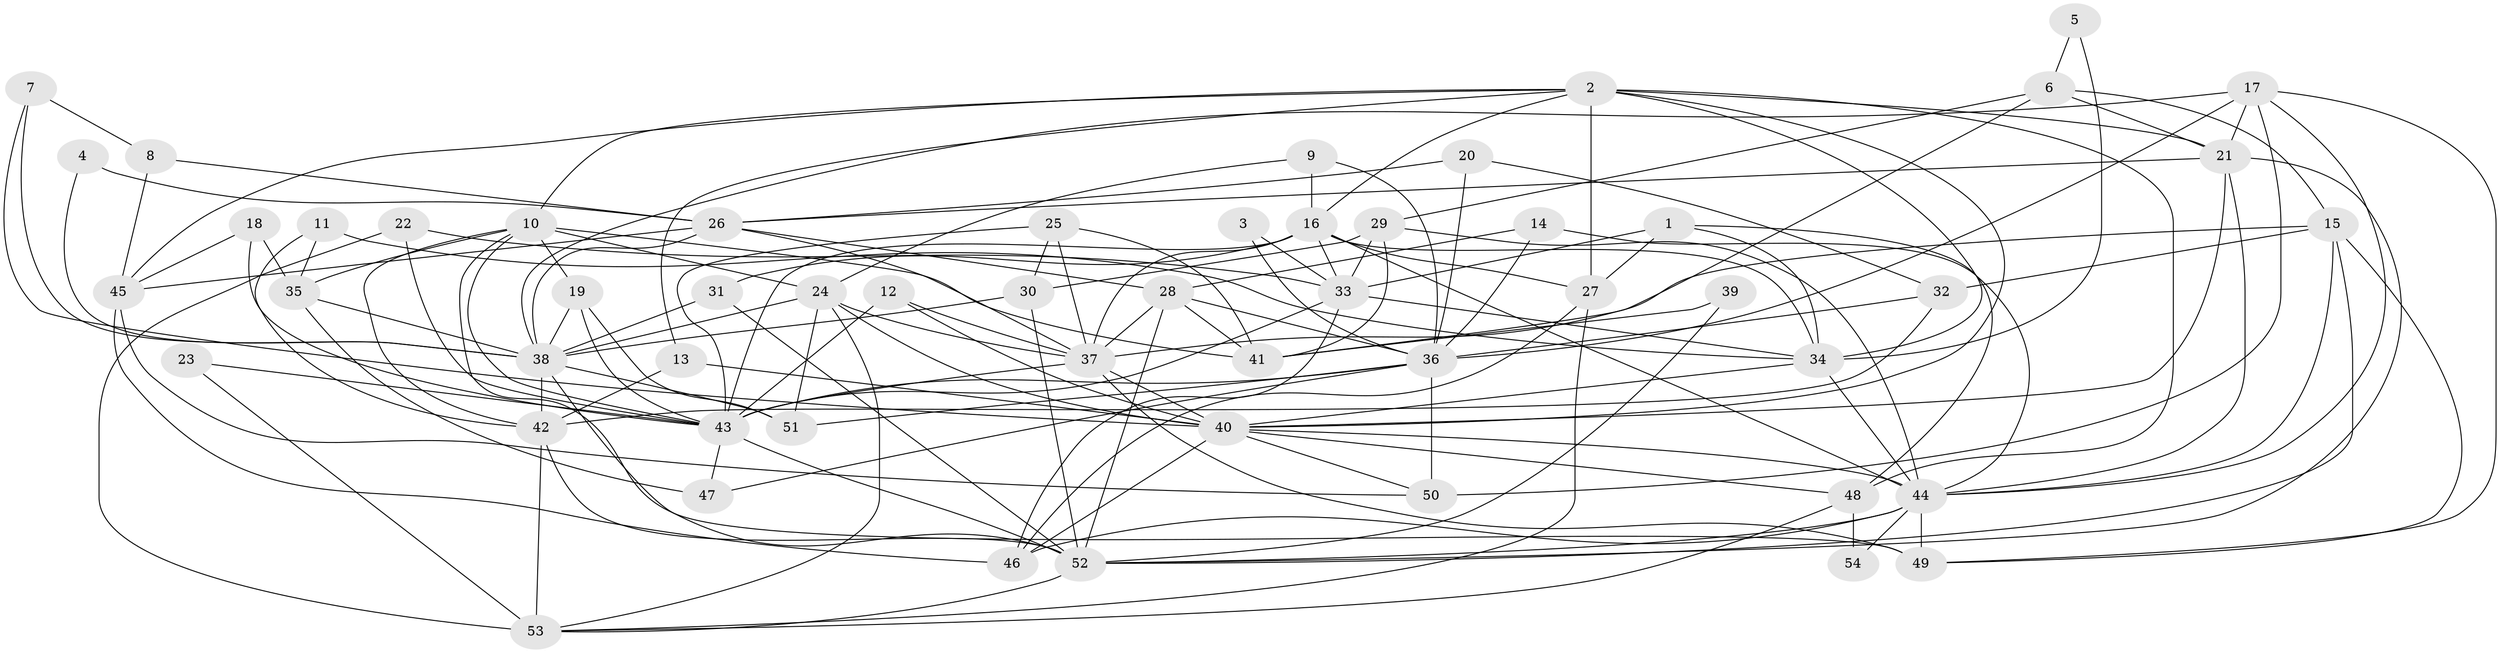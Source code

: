 // original degree distribution, {4: 0.2222222222222222, 5: 0.16666666666666666, 3: 0.28703703703703703, 6: 0.12962962962962962, 2: 0.14814814814814814, 8: 0.018518518518518517, 7: 0.027777777777777776}
// Generated by graph-tools (version 1.1) at 2025/26/03/09/25 03:26:19]
// undirected, 54 vertices, 150 edges
graph export_dot {
graph [start="1"]
  node [color=gray90,style=filled];
  1;
  2;
  3;
  4;
  5;
  6;
  7;
  8;
  9;
  10;
  11;
  12;
  13;
  14;
  15;
  16;
  17;
  18;
  19;
  20;
  21;
  22;
  23;
  24;
  25;
  26;
  27;
  28;
  29;
  30;
  31;
  32;
  33;
  34;
  35;
  36;
  37;
  38;
  39;
  40;
  41;
  42;
  43;
  44;
  45;
  46;
  47;
  48;
  49;
  50;
  51;
  52;
  53;
  54;
  1 -- 27 [weight=1.0];
  1 -- 33 [weight=1.0];
  1 -- 34 [weight=1.0];
  1 -- 48 [weight=1.0];
  2 -- 10 [weight=1.0];
  2 -- 13 [weight=1.0];
  2 -- 16 [weight=1.0];
  2 -- 21 [weight=1.0];
  2 -- 27 [weight=1.0];
  2 -- 34 [weight=1.0];
  2 -- 40 [weight=1.0];
  2 -- 45 [weight=1.0];
  2 -- 48 [weight=1.0];
  3 -- 33 [weight=1.0];
  3 -- 36 [weight=1.0];
  4 -- 26 [weight=1.0];
  4 -- 38 [weight=1.0];
  5 -- 6 [weight=1.0];
  5 -- 34 [weight=1.0];
  6 -- 15 [weight=1.0];
  6 -- 21 [weight=1.0];
  6 -- 29 [weight=1.0];
  6 -- 41 [weight=1.0];
  7 -- 8 [weight=1.0];
  7 -- 38 [weight=1.0];
  7 -- 40 [weight=1.0];
  8 -- 26 [weight=2.0];
  8 -- 45 [weight=1.0];
  9 -- 16 [weight=1.0];
  9 -- 24 [weight=1.0];
  9 -- 36 [weight=1.0];
  10 -- 19 [weight=1.0];
  10 -- 24 [weight=1.0];
  10 -- 35 [weight=1.0];
  10 -- 41 [weight=1.0];
  10 -- 42 [weight=1.0];
  10 -- 43 [weight=1.0];
  10 -- 49 [weight=1.0];
  11 -- 34 [weight=1.0];
  11 -- 35 [weight=1.0];
  11 -- 42 [weight=1.0];
  12 -- 37 [weight=1.0];
  12 -- 40 [weight=1.0];
  12 -- 43 [weight=1.0];
  13 -- 40 [weight=1.0];
  13 -- 42 [weight=1.0];
  14 -- 28 [weight=1.0];
  14 -- 36 [weight=2.0];
  14 -- 44 [weight=1.0];
  15 -- 32 [weight=1.0];
  15 -- 37 [weight=1.0];
  15 -- 44 [weight=1.0];
  15 -- 49 [weight=1.0];
  15 -- 52 [weight=1.0];
  16 -- 27 [weight=1.0];
  16 -- 31 [weight=1.0];
  16 -- 33 [weight=1.0];
  16 -- 34 [weight=1.0];
  16 -- 37 [weight=1.0];
  16 -- 43 [weight=1.0];
  16 -- 44 [weight=1.0];
  17 -- 21 [weight=1.0];
  17 -- 36 [weight=1.0];
  17 -- 38 [weight=1.0];
  17 -- 44 [weight=1.0];
  17 -- 49 [weight=1.0];
  17 -- 50 [weight=1.0];
  18 -- 35 [weight=1.0];
  18 -- 43 [weight=1.0];
  18 -- 45 [weight=1.0];
  19 -- 38 [weight=1.0];
  19 -- 43 [weight=1.0];
  19 -- 51 [weight=1.0];
  20 -- 26 [weight=1.0];
  20 -- 32 [weight=1.0];
  20 -- 36 [weight=1.0];
  21 -- 26 [weight=1.0];
  21 -- 40 [weight=1.0];
  21 -- 44 [weight=1.0];
  21 -- 52 [weight=1.0];
  22 -- 33 [weight=1.0];
  22 -- 43 [weight=1.0];
  22 -- 53 [weight=2.0];
  23 -- 43 [weight=1.0];
  23 -- 53 [weight=1.0];
  24 -- 37 [weight=1.0];
  24 -- 38 [weight=1.0];
  24 -- 40 [weight=1.0];
  24 -- 51 [weight=1.0];
  24 -- 53 [weight=1.0];
  25 -- 30 [weight=1.0];
  25 -- 37 [weight=1.0];
  25 -- 41 [weight=1.0];
  25 -- 43 [weight=1.0];
  26 -- 28 [weight=1.0];
  26 -- 37 [weight=1.0];
  26 -- 38 [weight=1.0];
  26 -- 45 [weight=1.0];
  27 -- 46 [weight=1.0];
  27 -- 53 [weight=1.0];
  28 -- 36 [weight=1.0];
  28 -- 37 [weight=1.0];
  28 -- 41 [weight=1.0];
  28 -- 52 [weight=1.0];
  29 -- 30 [weight=1.0];
  29 -- 33 [weight=1.0];
  29 -- 41 [weight=1.0];
  29 -- 44 [weight=1.0];
  30 -- 38 [weight=1.0];
  30 -- 52 [weight=1.0];
  31 -- 38 [weight=1.0];
  31 -- 52 [weight=1.0];
  32 -- 36 [weight=2.0];
  32 -- 42 [weight=1.0];
  33 -- 34 [weight=1.0];
  33 -- 43 [weight=1.0];
  33 -- 46 [weight=1.0];
  34 -- 40 [weight=1.0];
  34 -- 44 [weight=1.0];
  35 -- 38 [weight=1.0];
  35 -- 47 [weight=2.0];
  36 -- 43 [weight=1.0];
  36 -- 47 [weight=1.0];
  36 -- 50 [weight=2.0];
  36 -- 51 [weight=1.0];
  37 -- 40 [weight=1.0];
  37 -- 43 [weight=1.0];
  37 -- 49 [weight=1.0];
  38 -- 42 [weight=2.0];
  38 -- 51 [weight=1.0];
  38 -- 52 [weight=1.0];
  39 -- 41 [weight=1.0];
  39 -- 52 [weight=1.0];
  40 -- 44 [weight=1.0];
  40 -- 46 [weight=2.0];
  40 -- 48 [weight=1.0];
  40 -- 50 [weight=1.0];
  42 -- 52 [weight=1.0];
  42 -- 53 [weight=2.0];
  43 -- 47 [weight=1.0];
  43 -- 52 [weight=1.0];
  44 -- 46 [weight=1.0];
  44 -- 49 [weight=1.0];
  44 -- 52 [weight=1.0];
  44 -- 54 [weight=1.0];
  45 -- 46 [weight=2.0];
  45 -- 50 [weight=1.0];
  48 -- 53 [weight=1.0];
  48 -- 54 [weight=1.0];
  52 -- 53 [weight=1.0];
}
